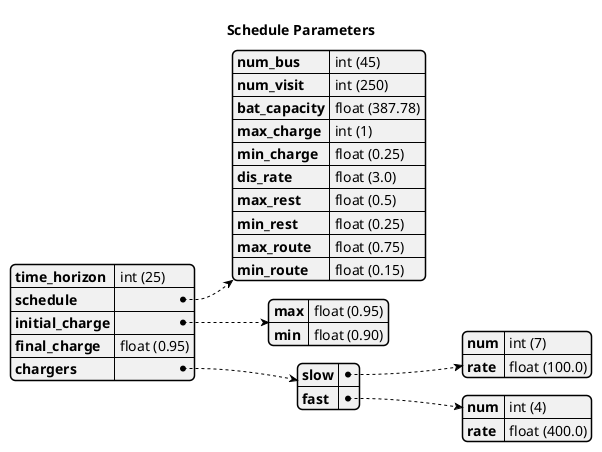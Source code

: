 @startyaml

title Schedule Parameters

' Time horizon information
time_horizon: int (25)                 # [hr]

' Schedule information
schedule:
  num_bus: int (45)
  num_visit: int (250)
  bat_capacity: float (387.78)         # [KWh]
  max_charge: int (1)                  # [0-1]
  min_charge: float (0.25)             # [0-1]
  dis_rate: float (3.0)                # [Kw]
  max_rest: float (0.5)                # [hr]
  min_rest: float (0.25)               # [hr]
  max_route: float (0.75)              # [hr]
  min_route: float (0.15)              # [hr]

' Bus initial/final charge information
initial_charge:
  max: float (0.95)                    # [0-1]
  min: float (0.90)                    # [0-1]
final_charge: float (0.95)             # [0-1]

' Charger information
chargers:
  slow:
    num: int (7)
    rate: float (100.0)                # [Kw]
  fast:
    num: int (4)
    rate: float (400.0)                # [Kw]

@endyaml
